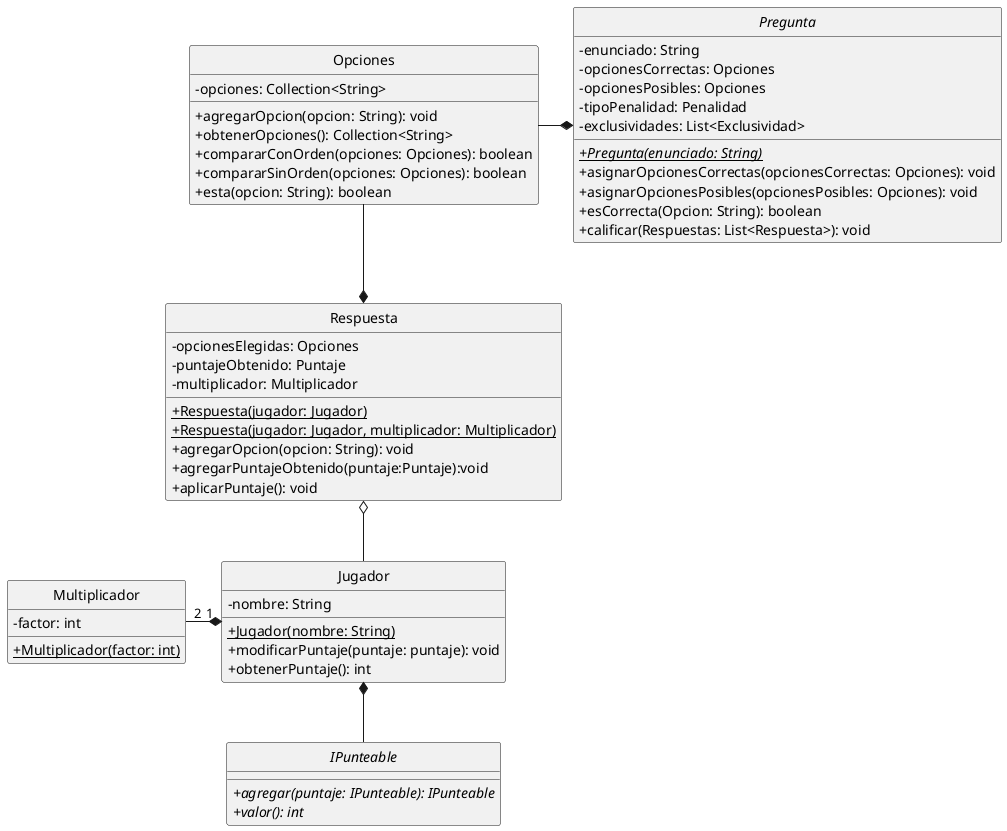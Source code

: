 @startuml
hide circle
skinparam classAttributeIconSize 0

'Clases
Class Opciones{
    -opciones: Collection<String>
    +agregarOpcion(opcion: String): void
    +obtenerOpciones(): Collection<String>
    +compararConOrden(opciones: Opciones): boolean
    +compararSinOrden(opciones: Opciones): boolean
    +esta(opcion: String): boolean
}

Abstract Class Pregunta{
    -enunciado: String
    -opcionesCorrectas: Opciones
    -opcionesPosibles: Opciones
    -tipoPenalidad: Penalidad
    -exclusividades: List<Exclusividad>
    +{abstract}{static}Pregunta(enunciado: String)
    +asignarOpcionesCorrectas(opcionesCorrectas: Opciones): void
    +asignarOpcionesPosibles(opcionesPosibles: Opciones): void
    +esCorrecta(Opcion: String): boolean
    +calificar(Respuestas: List<Respuesta>): void
}

Class Respuesta{
    -opcionesElegidas: Opciones
    -puntajeObtenido: Puntaje
    -multiplicador: Multiplicador
    +{static}Respuesta(jugador: Jugador)
    +{static}Respuesta(jugador: Jugador, multiplicador: Multiplicador)
    +agregarOpcion(opcion: String): void
    +agregarPuntajeObtenido(puntaje:Puntaje):void
    +aplicarPuntaje(): void
}

Class Jugador{
    -nombre: String
    +{Static}Jugador(nombre: String)
    +modificarPuntaje(puntaje: puntaje): void
    +obtenerPuntaje(): int
}

Interface IPunteable{
    +{abstract}agregar(puntaje: IPunteable): IPunteable
    +{abstract}valor(): int
}

Class Multiplicador{
    -factor: int
    +{static}Multiplicador(factor: int)
}

'Relaciones
Respuesta o-- Jugador
Pregunta *-left- Opciones
Respuesta *-up- Opciones

Jugador *-- IPunteable

Jugador "1" *-left- "2" Multiplicador
@enduml